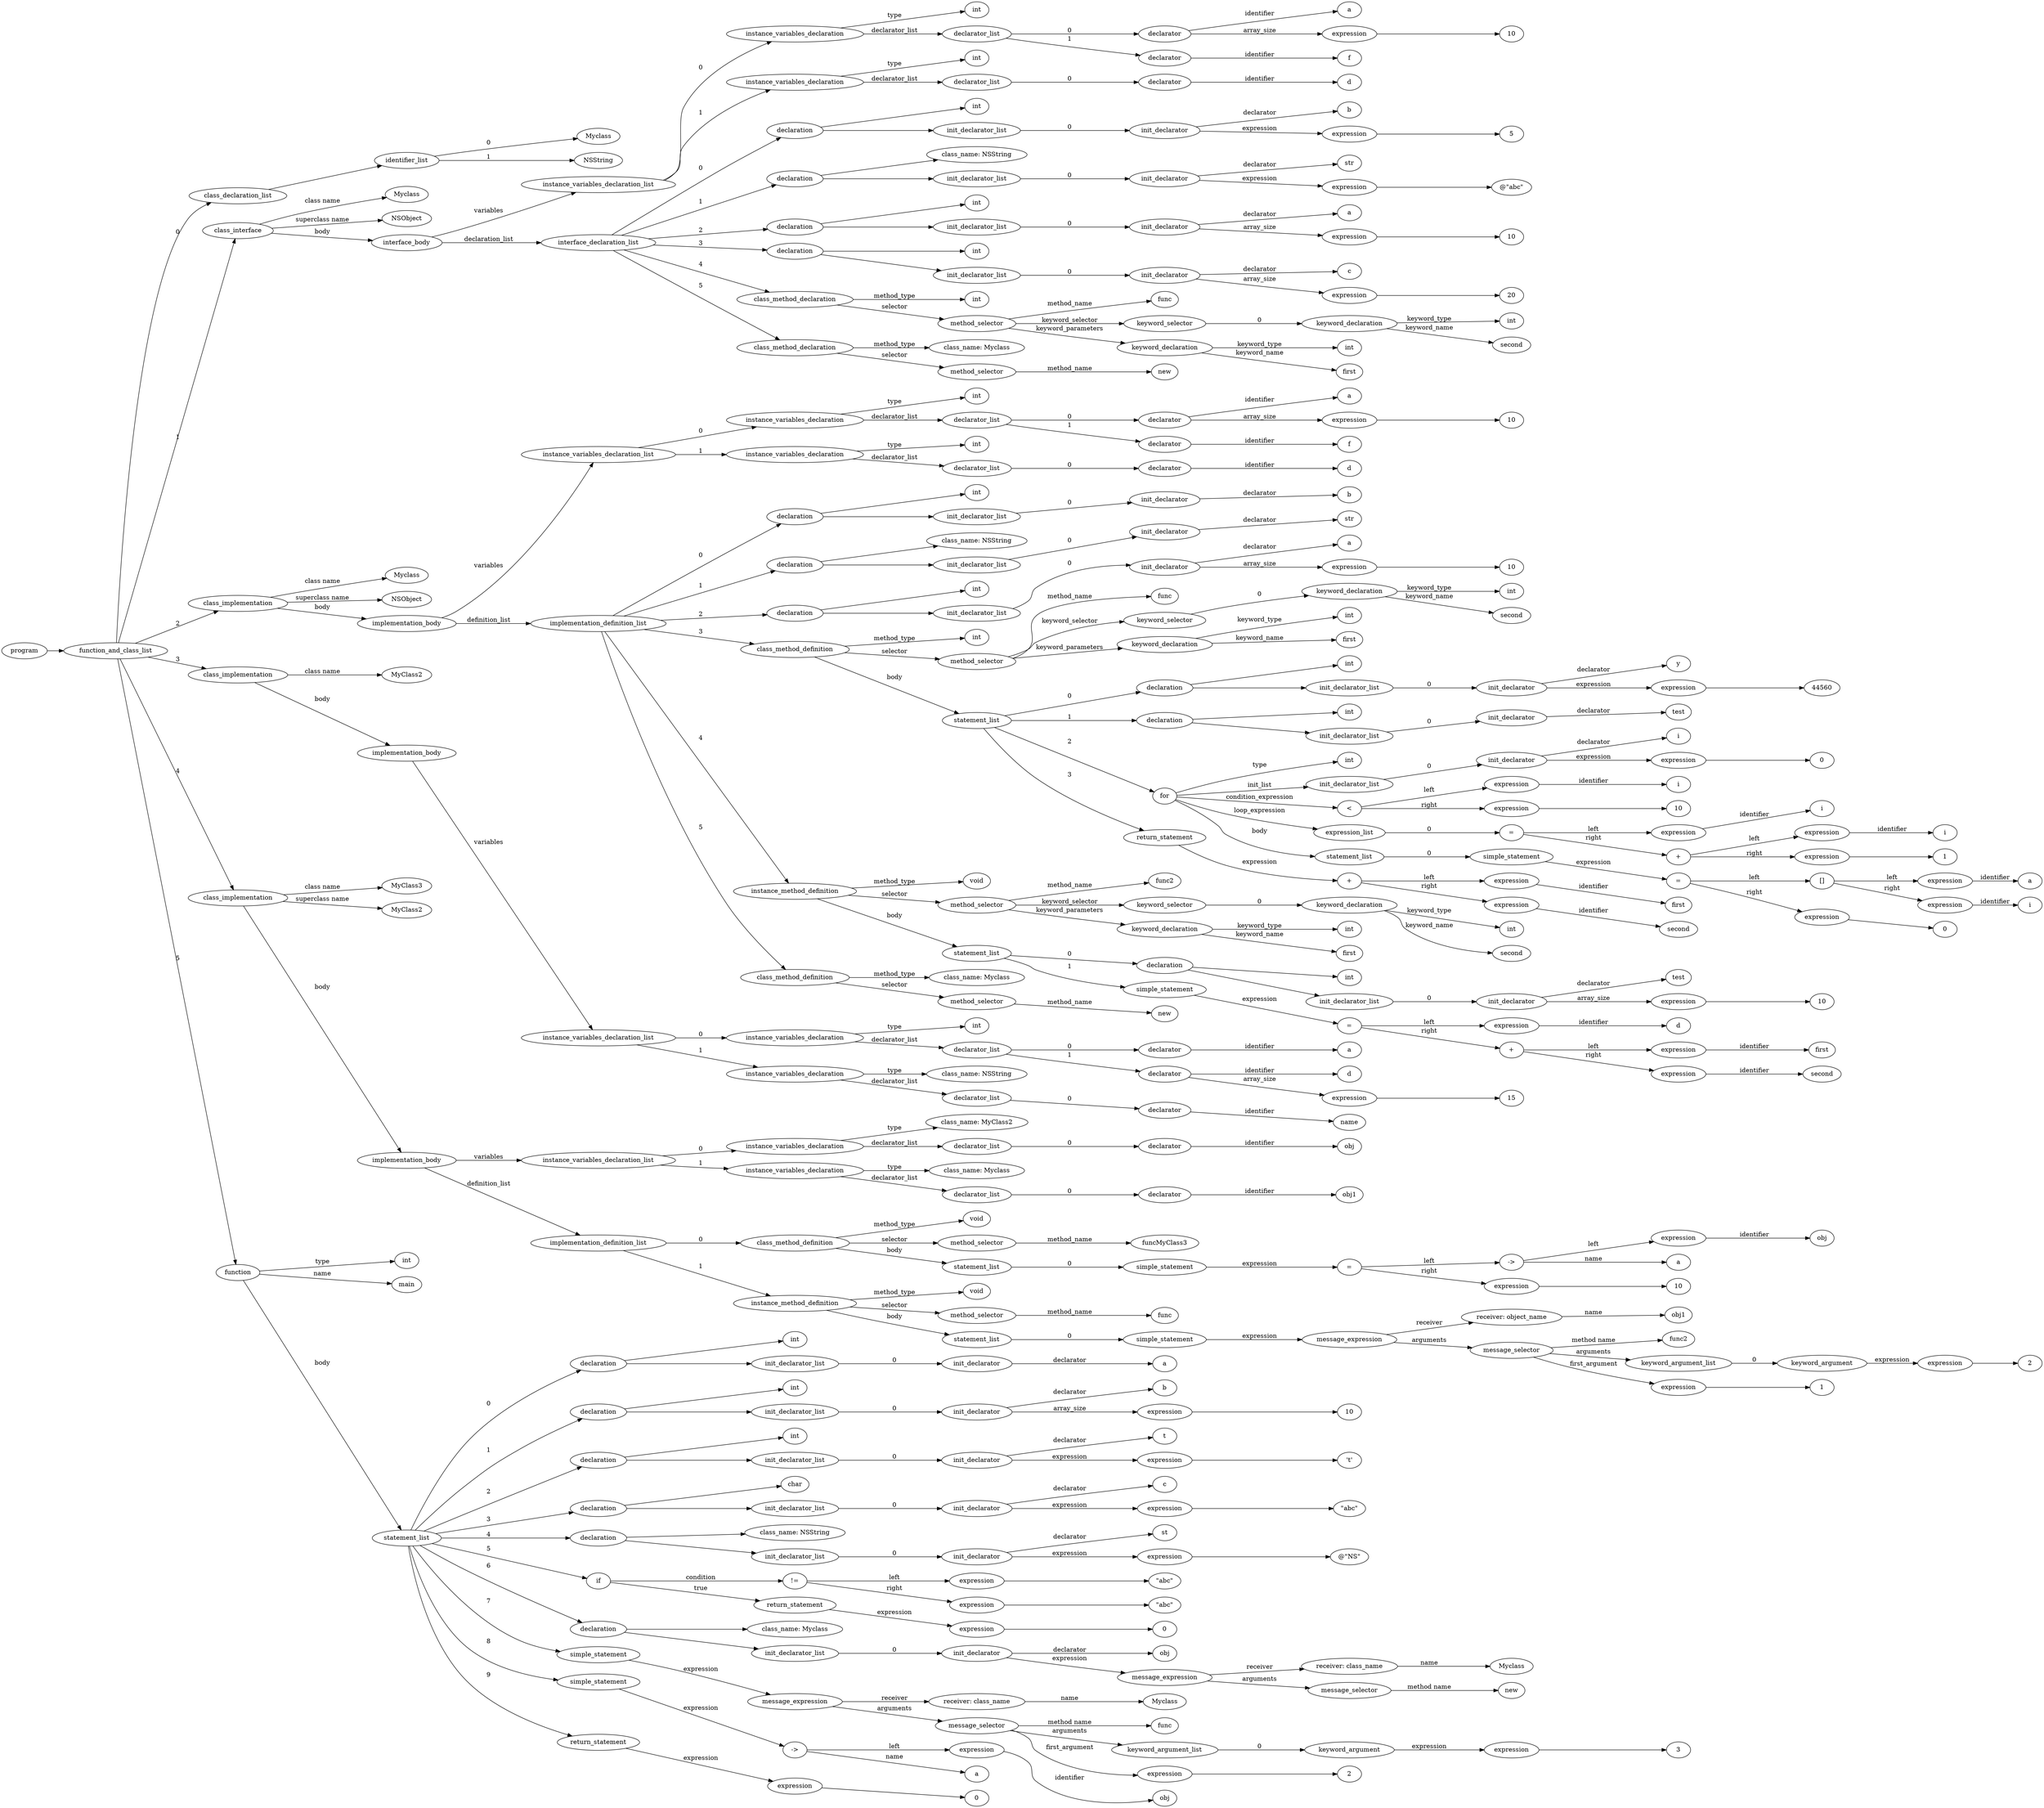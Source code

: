 digraph ObjectiveC { rankdir="LR";
267[label="program"];
267->2;
2[label="function_and_class_list"];
2->1[label="0"];
1[label="class_declaration_list"];
1->0;
0[label="identifier_list"];
0.0 [label="Myclass"];
0->0.0 [label="0"];
0.1 [label="NSString"];
0->0.1 [label="1"];
2->52[label="1"];
52[label="class_interface"];
52.1 [label="Myclass"];
52->52.1 [label="class name"];
52.2 [label="NSObject"];
52->52.2 [label="superclass name"];
52->51[label="body"];
51[label="interface_body"];
51->10[label="variables"];
10[label="instance_variables_declaration_list"];
10->9[label="0"];
9[label="instance_variables_declaration"];
9->3[label="type"];
3[label="int"];
9->7[label="declarator_list"];
7[label="declarator_list"];
7->6[label="0"];
6[label="declarator"];
6.1 [label="a"];
6->6.1[label="identifier"];
6->5[label="array_size"];
5[label="expression"];
5->4;
4[label="10"];
7->8[label="1"];
8[label="declarator"];
8.1 [label="f"];
8->8.1[label="identifier"];
10->14[label="1"];
14[label="instance_variables_declaration"];
14->11[label="type"];
11[label="int"];
14->13[label="declarator_list"];
13[label="declarator_list"];
13->12[label="0"];
12[label="declarator"];
12.1 [label="d"];
12->12.1[label="identifier"];
51->21[label="declaration_list"];
21[label="interface_declaration_list"];
21->20[label="0"];
20[label="declaration"];
20->15;
15[label="int"];
20->19;
19[label="init_declarator_list"];
19->18[label="0"];
18[label="init_declarator"];
18.1 [label="b"];
18->18.1[label="declarator"];
18->17[label="expression"];
17[label="expression"];
17->16;
16[label="5"];
21->27[label="1"];
27[label="declaration"];
27->26;
26[label="class_name: NSString"];
27->25;
25[label="init_declarator_list"];
25->24[label="0"];
24[label="init_declarator"];
24.1 [label="str"];
24->24.1[label="declarator"];
24->23[label="expression"];
23[label="expression"];
23->22;
22[label=<@"abc">];
21->33[label="2"];
33[label="declaration"];
33->28;
28[label="int"];
33->32;
32[label="init_declarator_list"];
32->31[label="0"];
31[label="init_declarator"];
31.1 [label="a"];
31->31.1[label="declarator"];
31->30[label="array_size"];
30[label="expression"];
30->29;
29[label="10"];
21->39[label="3"];
39[label="declaration"];
39->34;
34[label="int"];
39->38;
38[label="init_declarator_list"];
38->37[label="0"];
37[label="init_declarator"];
37.1 [label="c"];
37->37.1[label="declarator"];
37->36[label="array_size"];
36[label="expression"];
36->35;
35[label="20"];
21->47[label="4"];
47[label="class_method_declaration"];
47->40[label="method_type"];
40[label="int"];
47->46[label="selector"];
46[label="method_selector"];
46->46.1 [label="method_name"];
46.1 [label="func"];
46->45[label="keyword_selector"];
45[label="keyword_selector"];
45->44[label="0"];
44[label="keyword_declaration"];
44->43[label="keyword_type"];
43[label="int"];
44->44.2 [label="keyword_name"];
44.2 [label="second"];
46->42[label="keyword_parameters"];
42[label="keyword_declaration"];
42->41[label="keyword_type"];
41[label="int"];
42->42.2 [label="keyword_name"];
42.2 [label="first"];
21->50[label="5"];
50[label="class_method_declaration"];
50->48[label="method_type"];
48[label="class_name: Myclass"];
50->49[label="selector"];
49[label="method_selector"];
49->49.1 [label="method_name"];
49.1 [label="new"];
2->153[label="2"];
153[label="class_implementation"];
153.1 [label="Myclass"];
153->153.1 [label="class name"];
153.2 [label="NSObject"];
153->153.2 [label="superclass name"];
153->152[label="body"];
152[label="implementation_body"];
152->60[label="variables"];
60[label="instance_variables_declaration_list"];
60->59[label="0"];
59[label="instance_variables_declaration"];
59->53[label="type"];
53[label="int"];
59->57[label="declarator_list"];
57[label="declarator_list"];
57->56[label="0"];
56[label="declarator"];
56.1 [label="a"];
56->56.1[label="identifier"];
56->55[label="array_size"];
55[label="expression"];
55->54;
54[label="10"];
57->58[label="1"];
58[label="declarator"];
58.1 [label="f"];
58->58.1[label="identifier"];
60->64[label="1"];
64[label="instance_variables_declaration"];
64->61[label="type"];
61[label="int"];
64->63[label="declarator_list"];
63[label="declarator_list"];
63->62[label="0"];
62[label="declarator"];
62.1 [label="d"];
62->62.1[label="identifier"];
152->69[label="definition_list"];
69[label="implementation_definition_list"];
69->68[label="0"];
68[label="declaration"];
68->65;
65[label="int"];
68->67;
67[label="init_declarator_list"];
67->66[label="0"];
66[label="init_declarator"];
66.1 [label="b"];
66->66.1[label="declarator"];
69->73[label="1"];
73[label="declaration"];
73->72;
72[label="class_name: NSString"];
73->71;
71[label="init_declarator_list"];
71->70[label="0"];
70[label="init_declarator"];
70.1 [label="str"];
70->70.1[label="declarator"];
69->79[label="2"];
79[label="declaration"];
79->74;
74[label="int"];
79->78;
78[label="init_declarator_list"];
78->77[label="0"];
77[label="init_declarator"];
77.1 [label="a"];
77->77.1[label="declarator"];
77->76[label="array_size"];
76[label="expression"];
76->75;
75[label="10"];
69->127[label="3"];
127[label="class_method_definition"];
127->80[label="method_type"];
80[label="int"];
127->86[label="selector"];
86[label="method_selector"];
86->86.1 [label="method_name"];
86.1 [label="func"];
86->85[label="keyword_selector"];
85[label="keyword_selector"];
85->84[label="0"];
84[label="keyword_declaration"];
84->83[label="keyword_type"];
83[label="int"];
84->84.2 [label="keyword_name"];
84.2 [label="second"];
86->82[label="keyword_parameters"];
82[label="keyword_declaration"];
82->81[label="keyword_type"];
81[label="int"];
82->82.2 [label="keyword_name"];
82.2 [label="first"];
127->93[label="body"];
93[label="statement_list"];
93->92[label="0"];
92[label="declaration"];
92->87;
87[label="int"];
92->91;
91[label="init_declarator_list"];
91->90[label="0"];
90[label="init_declarator"];
90.1 [label="y"];
90->90.1[label="declarator"];
90->89[label="expression"];
89[label="expression"];
89->88;
88[label="44560"];
93->97[label="1"];
97[label="declaration"];
97->94;
94[label="int"];
97->96;
96[label="init_declarator_list"];
96->95[label="0"];
95[label="init_declarator"];
95.1 [label="test"];
95->95.1[label="declarator"];
93->122[label="2"];
122[label="for"];
122->98[label="type"];
98[label="int"];
122->102[label="init_list"];
102[label="init_declarator_list"];
102->101[label="0"];
101[label="init_declarator"];
101.1 [label="i"];
101->101.1[label="declarator"];
101->100[label="expression"];
100[label="expression"];
100->99;
99[label="0"];
122->106[label="condition_expression"];
106[label="expression"];
106[label="<"];
106->103[label="left"];
103[label="expression"];
103->103.1 [label="identifier"];103.1[label="i"];
106->105[label="right"];
105[label="expression"];
105->104;
104[label="10"];
122->113[label="loop_expression"];
113[label="expression_list"];
113->112[label="0"];
112[label="expression"];
112[label="="];
112->107[label="left"];
107[label="expression"];
107->107.1 [label="identifier"];107.1[label="i"];
112->111[label="right"];
111[label="expression"];
111[label="+"];
111->108[label="left"];
108[label="expression"];
108->108.1 [label="identifier"];108.1[label="i"];
111->110[label="right"];
110[label="expression"];
110->109;
109[label="1"];
122->121[label="body"];
121[label="statement_list"];
121->120[label="0"];
120[label="simple_statement"];
120->119[label="expression"];
119[label="expression"];
119[label="="];
119->116[label="left"];
116[label="expression"];
116[label="[]"];
116->114[label="left"];
114[label="expression"];
114->114.1 [label="identifier"];114.1[label="a"];
116->115[label="right"];
115[label="expression"];
115->115.1 [label="identifier"];115.1[label="i"];
119->118[label="right"];
118[label="expression"];
118->117;
117[label="0"];
93->126[label="3"];
126[label="return_statement"];
126->125[label="expression"];
125[label="expression"];
125[label="+"];
125->123[label="left"];
123[label="expression"];
123->123.1 [label="identifier"];123.1[label="first"];
125->124[label="right"];
124[label="expression"];
124->124.1 [label="identifier"];124.1[label="second"];
69->148[label="4"];
148[label="instance_method_definition"];
148->147[label="method_type"];
147[label="void"];
148->133[label="selector"];
133[label="method_selector"];
133->133.1 [label="method_name"];
133.1 [label="func2"];
133->132[label="keyword_selector"];
132[label="keyword_selector"];
132->131[label="0"];
131[label="keyword_declaration"];
131->130[label="keyword_type"];
130[label="int"];
131->131.2 [label="keyword_name"];
131.2 [label="second"];
133->129[label="keyword_parameters"];
129[label="keyword_declaration"];
129->128[label="keyword_type"];
128[label="int"];
129->129.2 [label="keyword_name"];
129.2 [label="first"];
148->140[label="body"];
140[label="statement_list"];
140->139[label="0"];
139[label="declaration"];
139->134;
134[label="int"];
139->138;
138[label="init_declarator_list"];
138->137[label="0"];
137[label="init_declarator"];
137.1 [label="test"];
137->137.1[label="declarator"];
137->136[label="array_size"];
136[label="expression"];
136->135;
135[label="10"];
140->146[label="1"];
146[label="simple_statement"];
146->145[label="expression"];
145[label="expression"];
145[label="="];
145->141[label="left"];
141[label="expression"];
141->141.1 [label="identifier"];141.1[label="d"];
145->144[label="right"];
144[label="expression"];
144[label="+"];
144->142[label="left"];
142[label="expression"];
142->142.1 [label="identifier"];142.1[label="first"];
144->143[label="right"];
143[label="expression"];
143->143.1 [label="identifier"];143.1[label="second"];
69->151[label="5"];
151[label="class_method_definition"];
151->149[label="method_type"];
149[label="class_name: Myclass"];
151->150[label="selector"];
150[label="method_selector"];
150->150.1 [label="method_name"];
150.1 [label="new"];
2->167[label="3"];
167[label="class_implementation"];
167.1 [label="MyClass2"];
167->167.1 [label="class name"];
167->166[label="body"];
166[label="implementation_body"];
166->161[label="variables"];
161[label="instance_variables_declaration_list"];
161->160[label="0"];
160[label="instance_variables_declaration"];
160->154[label="type"];
154[label="int"];
160->156[label="declarator_list"];
156[label="declarator_list"];
156->155[label="0"];
155[label="declarator"];
155.1 [label="a"];
155->155.1[label="identifier"];
156->159[label="1"];
159[label="declarator"];
159.1 [label="d"];
159->159.1[label="identifier"];
159->158[label="array_size"];
158[label="expression"];
158->157;
157[label="15"];
161->165[label="1"];
165[label="instance_variables_declaration"];
165->164[label="type"];
164[label="class_name: NSString"];
165->163[label="declarator_list"];
163[label="declarator_list"];
163->162[label="0"];
162[label="declarator"];
162.1 [label="name"];
162->162.1[label="identifier"];
2->203[label="4"];
203[label="class_implementation"];
203.1 [label="MyClass3"];
203->203.1 [label="class name"];
203.2 [label="MyClass2"];
203->203.2 [label="superclass name"];
203->202[label="body"];
202[label="implementation_body"];
202->172[label="variables"];
172[label="instance_variables_declaration_list"];
172->171[label="0"];
171[label="instance_variables_declaration"];
171->170[label="type"];
170[label="class_name: MyClass2"];
171->169[label="declarator_list"];
169[label="declarator_list"];
169->168[label="0"];
168[label="declarator"];
168.1 [label="obj"];
168->168.1[label="identifier"];
172->176[label="1"];
176[label="instance_variables_declaration"];
176->175[label="type"];
175[label="class_name: Myclass"];
176->174[label="declarator_list"];
174[label="declarator_list"];
174->173[label="0"];
173[label="declarator"];
173.1 [label="obj1"];
173->173.1[label="identifier"];
202->187[label="definition_list"];
187[label="implementation_definition_list"];
187->186[label="0"];
186[label="class_method_definition"];
186->185[label="method_type"];
185[label="void"];
186->177[label="selector"];
177[label="method_selector"];
177->177.1 [label="method_name"];
177.1 [label="funcMyClass3"];
186->184[label="body"];
184[label="statement_list"];
184->183[label="0"];
183[label="simple_statement"];
183->182[label="expression"];
182[label="expression"];
182[label="="];
182->179[label="left"];
179[label="expression"];
179[label="->"];
179->178[label="left"];
178[label="expression"];
178->178.1 [label="identifier"];178.1[label="obj"];
179.1 [label="a"];
179->179.1 [label="name"];
182->181[label="right"];
181[label="expression"];
181->180;
180[label="10"];
187->201[label="1"];
201[label="instance_method_definition"];
201->200[label="method_type"];
200[label="void"];
201->188[label="selector"];
188[label="method_selector"];
188->188.1 [label="method_name"];
188.1 [label="func"];
201->199[label="body"];
199[label="statement_list"];
199->198[label="0"];
198[label="simple_statement"];
198->197[label="expression"];
197[label="expression"];
197[label="message_expression"];
197->189[label="receiver"];
189[label="receiver: object_name"];
189.1 [label="obj1"];
189->189.1 [label="name"];
197->196[label="arguments"];
196[label="message_selector"];
196.1 [label="func2"];
196->196.1 [label="method name"]; 
196->195[label="arguments"];
195[label="keyword_argument_list"];
195->194[label="0"];
194[label="keyword_argument"];
194->193[label="expression"];
193[label="expression"];
193->192;
192[label="2"];
196->191[label="first_argument"];
191[label="expression"];
191->190;
190[label="1"];
2->266[label="5"];
266[label="function"];
266->204[label="type"];
204[label="int"];
266->266.1 [label="name"];
266.1 [label="main"];
266->209[label="body"];
209[label="statement_list"];
209->208[label="0"];
208[label="declaration"];
208->205;
205[label="int"];
208->207;
207[label="init_declarator_list"];
207->206[label="0"];
206[label="init_declarator"];
206.1 [label="a"];
206->206.1[label="declarator"];
209->215[label="1"];
215[label="declaration"];
215->210;
210[label="int"];
215->214;
214[label="init_declarator_list"];
214->213[label="0"];
213[label="init_declarator"];
213.1 [label="b"];
213->213.1[label="declarator"];
213->212[label="array_size"];
212[label="expression"];
212->211;
211[label="10"];
209->221[label="2"];
221[label="declaration"];
221->216;
216[label="int"];
221->220;
220[label="init_declarator_list"];
220->219[label="0"];
219[label="init_declarator"];
219.1 [label="t"];
219->219.1[label="declarator"];
219->218[label="expression"];
218[label="expression"];
218->217;
217[label=<'t'>];
209->227[label="3"];
227[label="declaration"];
227->222;
222[label="char"];
227->226;
226[label="init_declarator_list"];
226->225[label="0"];
225[label="init_declarator"];
225.1 [label="c"];
225->225.1[label="declarator"];
225->224[label="expression"];
224[label="expression"];
224->223;
223[label=<"abc">];
209->233[label="4"];
233[label="declaration"];
233->232;
232[label="class_name: NSString"];
233->231;
231[label="init_declarator_list"];
231->230[label="0"];
230[label="init_declarator"];
230.1 [label="st"];
230->230.1[label="declarator"];
230->229[label="expression"];
229[label="expression"];
229->228;
228[label=<@"NS">];
209->242[label="5"];
242[label="if"];
242->238[label="condition"];
238[label="expression"];
238[label="!="];
238->235[label="left"];
235[label="expression"];
235->234;
234[label=<"abc">];
238->237[label="right"];
237[label="expression"];
237->236;
236[label=<"abc">];
242->241[label="true"];
241[label="return_statement"];
241->240[label="expression"];
240[label="expression"];
240->239;
239[label="0"];
209->249[label="6"];
249[label="declaration"];
249->248;
248[label="class_name: Myclass"];
249->247;
247[label="init_declarator_list"];
247->246[label="0"];
246[label="init_declarator"];
246.1 [label="obj"];
246->246.1[label="declarator"];
246->245[label="expression"];
245[label="expression"];
245[label="message_expression"];
245->243[label="receiver"];
243[label="receiver: class_name"];
243.1 [label="Myclass"];
243->243.1 [label="name"];
245->244[label="arguments"];
244[label="message_selector"];
244.1 [label="new"];
244->244.1 [label="method name"]; 
209->259[label="7"];
259[label="simple_statement"];
259->258[label="expression"];
258[label="expression"];
258[label="message_expression"];
258->250[label="receiver"];
250[label="receiver: class_name"];
250.1 [label="Myclass"];
250->250.1 [label="name"];
258->257[label="arguments"];
257[label="message_selector"];
257.1 [label="func"];
257->257.1 [label="method name"]; 
257->256[label="arguments"];
256[label="keyword_argument_list"];
256->255[label="0"];
255[label="keyword_argument"];
255->254[label="expression"];
254[label="expression"];
254->253;
253[label="3"];
257->252[label="first_argument"];
252[label="expression"];
252->251;
251[label="2"];
209->262[label="8"];
262[label="simple_statement"];
262->261[label="expression"];
261[label="expression"];
261[label="->"];
261->260[label="left"];
260[label="expression"];
260->260.1 [label="identifier"];260.1[label="obj"];
261.1 [label="a"];
261->261.1 [label="name"];
209->265[label="9"];
265[label="return_statement"];
265->264[label="expression"];
264[label="expression"];
264->263;
263[label="0"];
}

